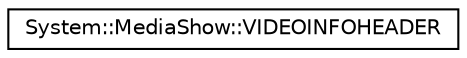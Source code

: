 digraph G
{
  edge [fontname="Helvetica",fontsize="10",labelfontname="Helvetica",labelfontsize="10"];
  node [fontname="Helvetica",fontsize="10",shape=record];
  rankdir="LR";
  Node1 [label="System::MediaShow::VIDEOINFOHEADER",height=0.2,width=0.4,color="black", fillcolor="white", style="filled",URL="$struct_system_1_1_media_show_1_1_v_i_d_e_o_i_n_f_o_h_e_a_d_e_r.html"];
}
